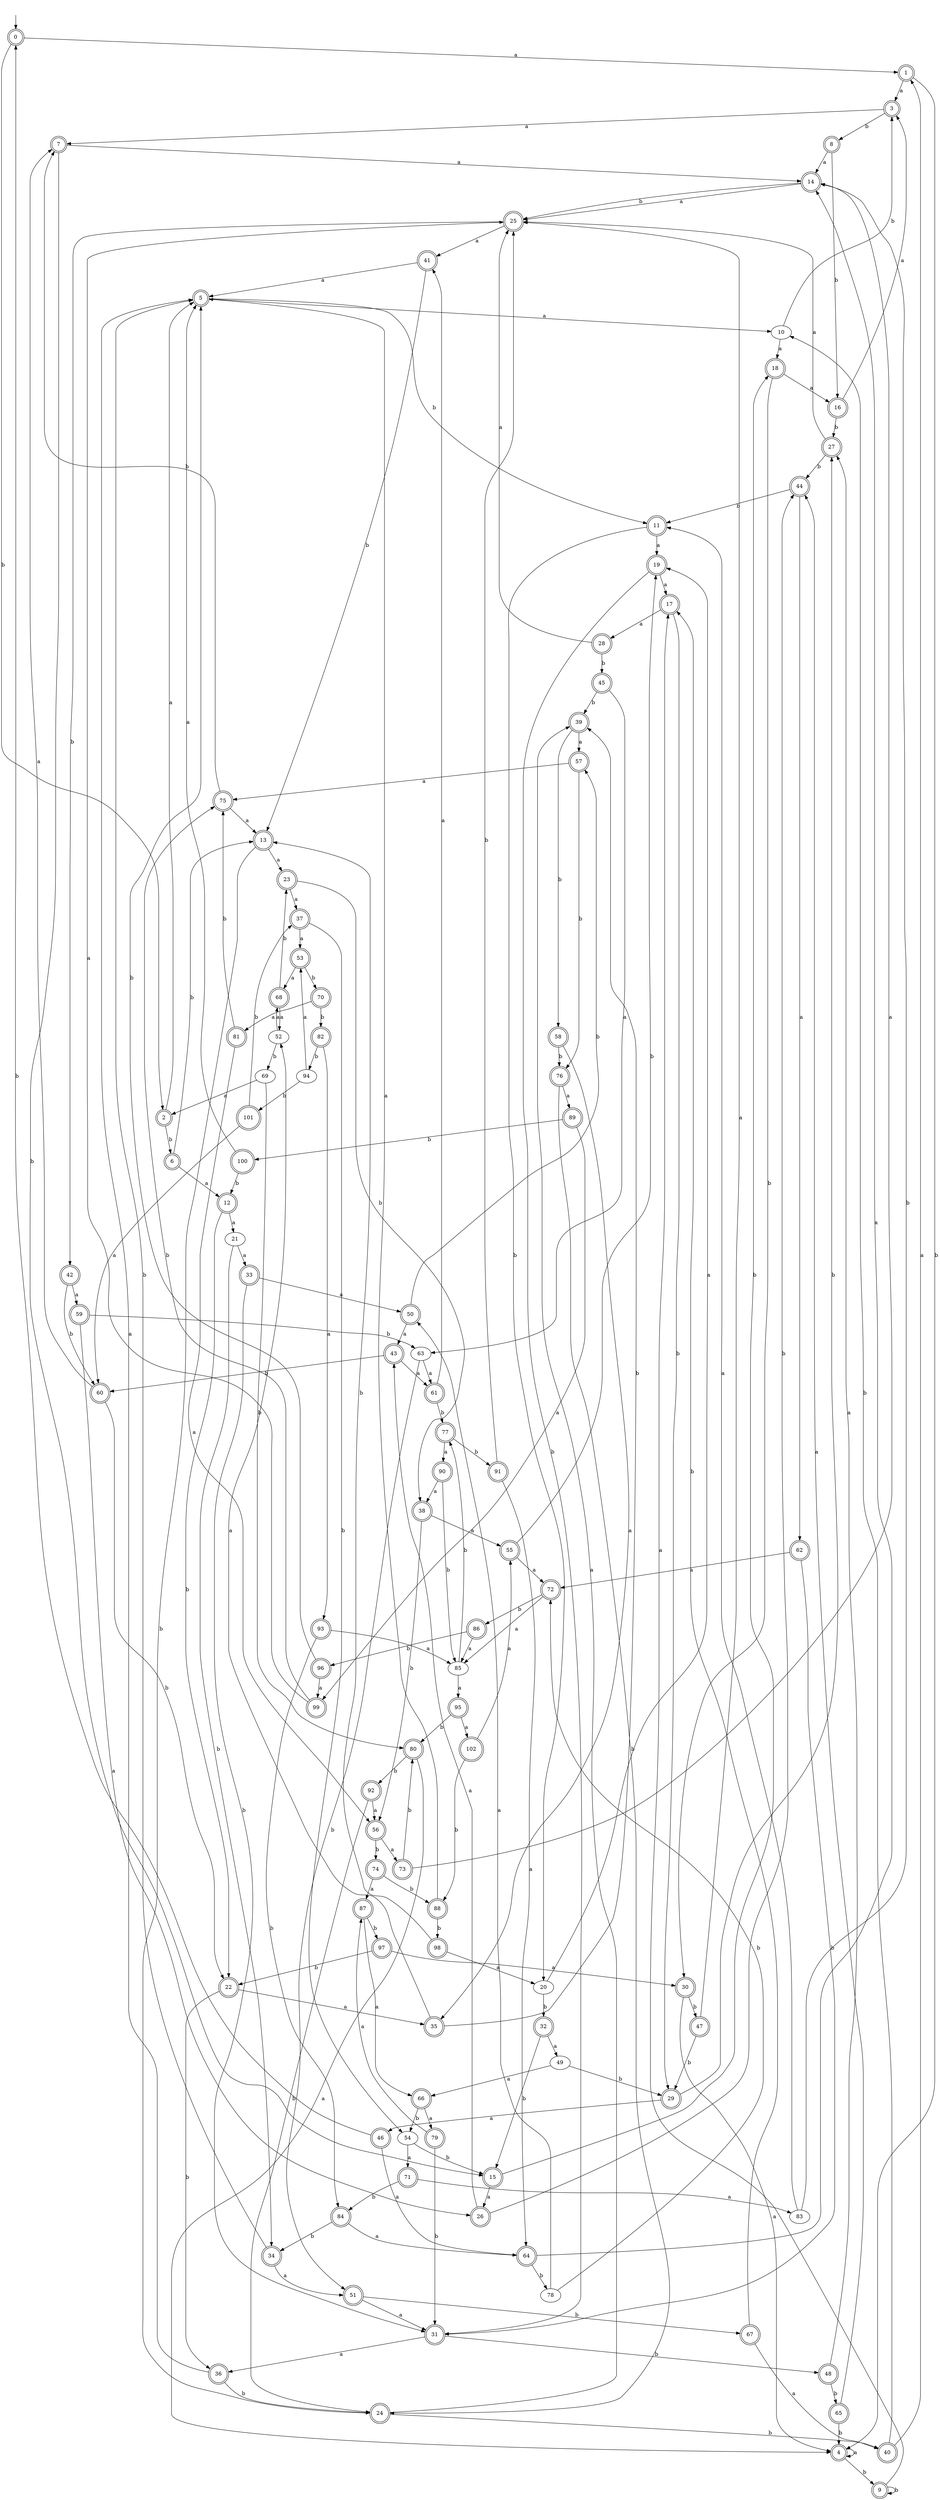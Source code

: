 digraph RandomDFA {
  __start0 [label="", shape=none];
  __start0 -> 0 [label=""];
  0 [shape=circle] [shape=doublecircle]
  0 -> 1 [label="a"]
  0 -> 2 [label="b"]
  1 [shape=doublecircle]
  1 -> 3 [label="a"]
  1 -> 4 [label="b"]
  2 [shape=doublecircle]
  2 -> 5 [label="a"]
  2 -> 6 [label="b"]
  3 [shape=doublecircle]
  3 -> 7 [label="a"]
  3 -> 8 [label="b"]
  4 [shape=doublecircle]
  4 -> 4 [label="a"]
  4 -> 9 [label="b"]
  5 [shape=doublecircle]
  5 -> 10 [label="a"]
  5 -> 11 [label="b"]
  6 [shape=doublecircle]
  6 -> 12 [label="a"]
  6 -> 13 [label="b"]
  7 [shape=doublecircle]
  7 -> 14 [label="a"]
  7 -> 15 [label="b"]
  8 [shape=doublecircle]
  8 -> 14 [label="a"]
  8 -> 16 [label="b"]
  9 [shape=doublecircle]
  9 -> 17 [label="a"]
  9 -> 9 [label="b"]
  10
  10 -> 18 [label="a"]
  10 -> 3 [label="b"]
  11 [shape=doublecircle]
  11 -> 19 [label="a"]
  11 -> 20 [label="b"]
  12 [shape=doublecircle]
  12 -> 21 [label="a"]
  12 -> 22 [label="b"]
  13 [shape=doublecircle]
  13 -> 23 [label="a"]
  13 -> 24 [label="b"]
  14 [shape=doublecircle]
  14 -> 25 [label="a"]
  14 -> 25 [label="b"]
  15 [shape=doublecircle]
  15 -> 26 [label="a"]
  15 -> 18 [label="b"]
  16 [shape=doublecircle]
  16 -> 3 [label="a"]
  16 -> 27 [label="b"]
  17 [shape=doublecircle]
  17 -> 28 [label="a"]
  17 -> 29 [label="b"]
  18 [shape=doublecircle]
  18 -> 16 [label="a"]
  18 -> 30 [label="b"]
  19 [shape=doublecircle]
  19 -> 17 [label="a"]
  19 -> 31 [label="b"]
  20
  20 -> 19 [label="a"]
  20 -> 32 [label="b"]
  21
  21 -> 33 [label="a"]
  21 -> 34 [label="b"]
  22 [shape=doublecircle]
  22 -> 35 [label="a"]
  22 -> 36 [label="b"]
  23 [shape=doublecircle]
  23 -> 37 [label="a"]
  23 -> 38 [label="b"]
  24 [shape=doublecircle]
  24 -> 39 [label="a"]
  24 -> 40 [label="b"]
  25 [shape=doublecircle]
  25 -> 41 [label="a"]
  25 -> 42 [label="b"]
  26 [shape=doublecircle]
  26 -> 43 [label="a"]
  26 -> 44 [label="b"]
  27 [shape=doublecircle]
  27 -> 25 [label="a"]
  27 -> 44 [label="b"]
  28 [shape=doublecircle]
  28 -> 25 [label="a"]
  28 -> 45 [label="b"]
  29 [shape=doublecircle]
  29 -> 46 [label="a"]
  29 -> 27 [label="b"]
  30 [shape=doublecircle]
  30 -> 4 [label="a"]
  30 -> 47 [label="b"]
  31 [shape=doublecircle]
  31 -> 36 [label="a"]
  31 -> 48 [label="b"]
  32 [shape=doublecircle]
  32 -> 49 [label="a"]
  32 -> 15 [label="b"]
  33 [shape=doublecircle]
  33 -> 50 [label="a"]
  33 -> 31 [label="b"]
  34 [shape=doublecircle]
  34 -> 51 [label="a"]
  34 -> 5 [label="b"]
  35 [shape=doublecircle]
  35 -> 52 [label="a"]
  35 -> 39 [label="b"]
  36 [shape=doublecircle]
  36 -> 5 [label="a"]
  36 -> 24 [label="b"]
  37 [shape=doublecircle]
  37 -> 53 [label="a"]
  37 -> 54 [label="b"]
  38 [shape=doublecircle]
  38 -> 55 [label="a"]
  38 -> 56 [label="b"]
  39 [shape=doublecircle]
  39 -> 57 [label="a"]
  39 -> 58 [label="b"]
  40 [shape=doublecircle]
  40 -> 1 [label="a"]
  40 -> 10 [label="b"]
  41 [shape=doublecircle]
  41 -> 5 [label="a"]
  41 -> 13 [label="b"]
  42 [shape=doublecircle]
  42 -> 59 [label="a"]
  42 -> 60 [label="b"]
  43 [shape=doublecircle]
  43 -> 61 [label="a"]
  43 -> 60 [label="b"]
  44 [shape=doublecircle]
  44 -> 62 [label="a"]
  44 -> 11 [label="b"]
  45 [shape=doublecircle]
  45 -> 63 [label="a"]
  45 -> 39 [label="b"]
  46 [shape=doublecircle]
  46 -> 64 [label="a"]
  46 -> 0 [label="b"]
  47 [shape=doublecircle]
  47 -> 25 [label="a"]
  47 -> 29 [label="b"]
  48 [shape=doublecircle]
  48 -> 27 [label="a"]
  48 -> 65 [label="b"]
  49
  49 -> 66 [label="a"]
  49 -> 29 [label="b"]
  50 [shape=doublecircle]
  50 -> 43 [label="a"]
  50 -> 57 [label="b"]
  51 [shape=doublecircle]
  51 -> 31 [label="a"]
  51 -> 67 [label="b"]
  52
  52 -> 68 [label="a"]
  52 -> 69 [label="b"]
  53 [shape=doublecircle]
  53 -> 68 [label="a"]
  53 -> 70 [label="b"]
  54
  54 -> 71 [label="a"]
  54 -> 15 [label="b"]
  55 [shape=doublecircle]
  55 -> 72 [label="a"]
  55 -> 19 [label="b"]
  56 [shape=doublecircle]
  56 -> 73 [label="a"]
  56 -> 74 [label="b"]
  57 [shape=doublecircle]
  57 -> 75 [label="a"]
  57 -> 76 [label="b"]
  58 [shape=doublecircle]
  58 -> 35 [label="a"]
  58 -> 76 [label="b"]
  59 [shape=doublecircle]
  59 -> 26 [label="a"]
  59 -> 63 [label="b"]
  60 [shape=doublecircle]
  60 -> 7 [label="a"]
  60 -> 22 [label="b"]
  61 [shape=doublecircle]
  61 -> 41 [label="a"]
  61 -> 77 [label="b"]
  62 [shape=doublecircle]
  62 -> 72 [label="a"]
  62 -> 31 [label="b"]
  63
  63 -> 61 [label="a"]
  63 -> 51 [label="b"]
  64 [shape=doublecircle]
  64 -> 14 [label="a"]
  64 -> 78 [label="b"]
  65 [shape=doublecircle]
  65 -> 44 [label="a"]
  65 -> 4 [label="b"]
  66 [shape=doublecircle]
  66 -> 79 [label="a"]
  66 -> 54 [label="b"]
  67 [shape=doublecircle]
  67 -> 40 [label="a"]
  67 -> 17 [label="b"]
  68 [shape=doublecircle]
  68 -> 52 [label="a"]
  68 -> 23 [label="b"]
  69
  69 -> 2 [label="a"]
  69 -> 80 [label="b"]
  70 [shape=doublecircle]
  70 -> 81 [label="a"]
  70 -> 82 [label="b"]
  71 [shape=doublecircle]
  71 -> 83 [label="a"]
  71 -> 84 [label="b"]
  72 [shape=doublecircle]
  72 -> 85 [label="a"]
  72 -> 86 [label="b"]
  73 [shape=doublecircle]
  73 -> 14 [label="a"]
  73 -> 80 [label="b"]
  74 [shape=doublecircle]
  74 -> 87 [label="a"]
  74 -> 88 [label="b"]
  75 [shape=doublecircle]
  75 -> 13 [label="a"]
  75 -> 7 [label="b"]
  76 [shape=doublecircle]
  76 -> 89 [label="a"]
  76 -> 24 [label="b"]
  77 [shape=doublecircle]
  77 -> 90 [label="a"]
  77 -> 91 [label="b"]
  78
  78 -> 50 [label="a"]
  78 -> 72 [label="b"]
  79 [shape=doublecircle]
  79 -> 87 [label="a"]
  79 -> 31 [label="b"]
  80 [shape=doublecircle]
  80 -> 4 [label="a"]
  80 -> 92 [label="b"]
  81 [shape=doublecircle]
  81 -> 56 [label="a"]
  81 -> 75 [label="b"]
  82 [shape=doublecircle]
  82 -> 93 [label="a"]
  82 -> 94 [label="b"]
  83
  83 -> 11 [label="a"]
  83 -> 14 [label="b"]
  84 [shape=doublecircle]
  84 -> 64 [label="a"]
  84 -> 34 [label="b"]
  85
  85 -> 95 [label="a"]
  85 -> 77 [label="b"]
  86 [shape=doublecircle]
  86 -> 85 [label="a"]
  86 -> 96 [label="b"]
  87 [shape=doublecircle]
  87 -> 66 [label="a"]
  87 -> 97 [label="b"]
  88 [shape=doublecircle]
  88 -> 5 [label="a"]
  88 -> 98 [label="b"]
  89 [shape=doublecircle]
  89 -> 99 [label="a"]
  89 -> 100 [label="b"]
  90 [shape=doublecircle]
  90 -> 38 [label="a"]
  90 -> 85 [label="b"]
  91 [shape=doublecircle]
  91 -> 64 [label="a"]
  91 -> 25 [label="b"]
  92 [shape=doublecircle]
  92 -> 56 [label="a"]
  92 -> 24 [label="b"]
  93 [shape=doublecircle]
  93 -> 85 [label="a"]
  93 -> 84 [label="b"]
  94
  94 -> 53 [label="a"]
  94 -> 101 [label="b"]
  95 [shape=doublecircle]
  95 -> 102 [label="a"]
  95 -> 80 [label="b"]
  96 [shape=doublecircle]
  96 -> 99 [label="a"]
  96 -> 5 [label="b"]
  97 [shape=doublecircle]
  97 -> 30 [label="a"]
  97 -> 22 [label="b"]
  98 [shape=doublecircle]
  98 -> 20 [label="a"]
  98 -> 13 [label="b"]
  99 [shape=doublecircle]
  99 -> 25 [label="a"]
  99 -> 75 [label="b"]
  100 [shape=doublecircle]
  100 -> 5 [label="a"]
  100 -> 12 [label="b"]
  101 [shape=doublecircle]
  101 -> 60 [label="a"]
  101 -> 37 [label="b"]
  102 [shape=doublecircle]
  102 -> 55 [label="a"]
  102 -> 88 [label="b"]
}

